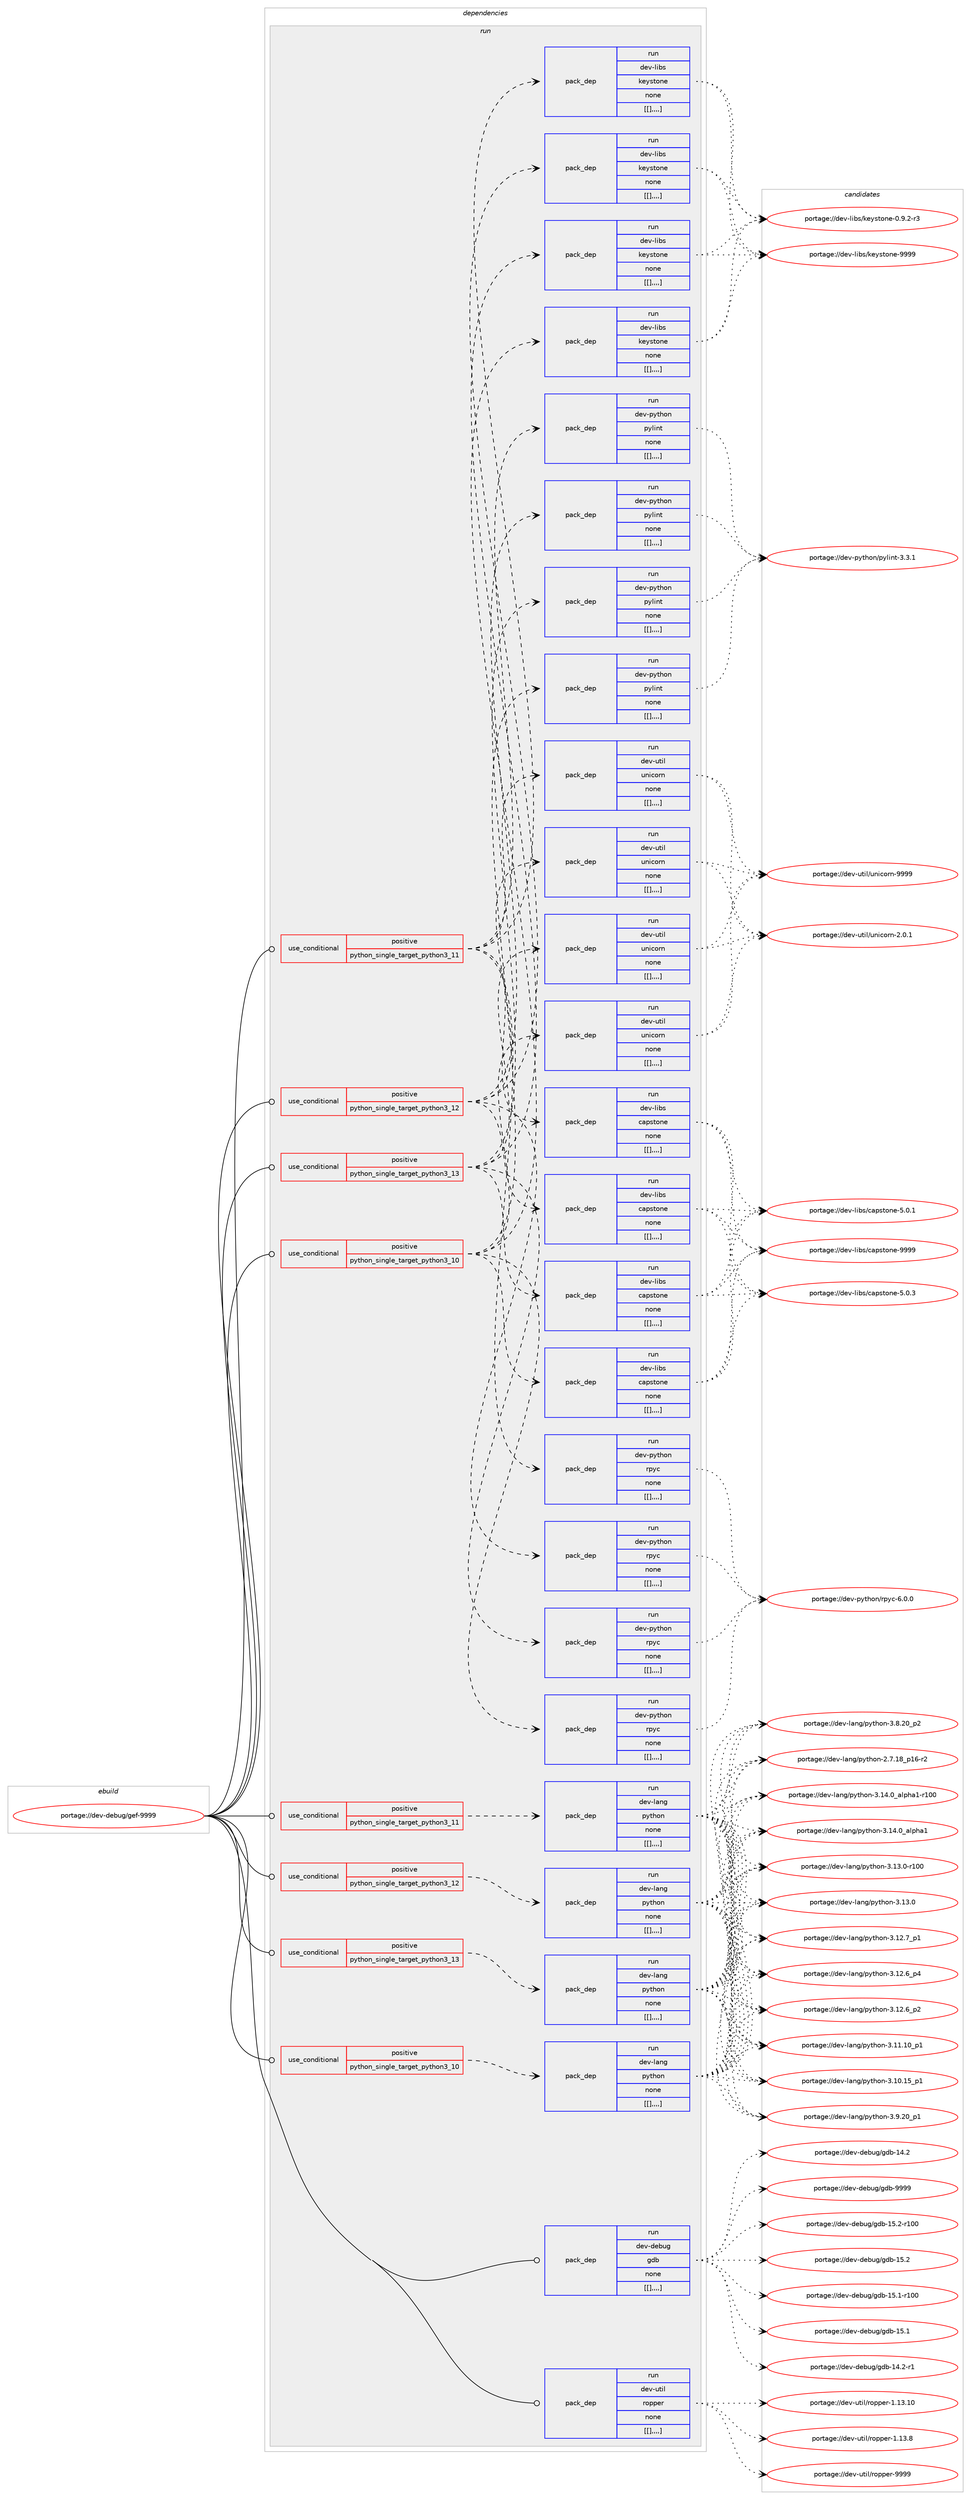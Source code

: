 digraph prolog {

# *************
# Graph options
# *************

newrank=true;
concentrate=true;
compound=true;
graph [rankdir=LR,fontname=Helvetica,fontsize=10,ranksep=1.5];#, ranksep=2.5, nodesep=0.2];
edge  [arrowhead=vee];
node  [fontname=Helvetica,fontsize=10];

# **********
# The ebuild
# **********

subgraph cluster_leftcol {
color=gray;
label=<<i>ebuild</i>>;
id [label="portage://dev-debug/gef-9999", color=red, width=4, href="../dev-debug/gef-9999.svg"];
}

# ****************
# The dependencies
# ****************

subgraph cluster_midcol {
color=gray;
label=<<i>dependencies</i>>;
subgraph cluster_compile {
fillcolor="#eeeeee";
style=filled;
label=<<i>compile</i>>;
}
subgraph cluster_compileandrun {
fillcolor="#eeeeee";
style=filled;
label=<<i>compile and run</i>>;
}
subgraph cluster_run {
fillcolor="#eeeeee";
style=filled;
label=<<i>run</i>>;
subgraph cond20256 {
dependency74381 [label=<<TABLE BORDER="0" CELLBORDER="1" CELLSPACING="0" CELLPADDING="4"><TR><TD ROWSPAN="3" CELLPADDING="10">use_conditional</TD></TR><TR><TD>positive</TD></TR><TR><TD>python_single_target_python3_10</TD></TR></TABLE>>, shape=none, color=red];
subgraph pack53131 {
dependency74422 [label=<<TABLE BORDER="0" CELLBORDER="1" CELLSPACING="0" CELLPADDING="4" WIDTH="220"><TR><TD ROWSPAN="6" CELLPADDING="30">pack_dep</TD></TR><TR><TD WIDTH="110">run</TD></TR><TR><TD>dev-lang</TD></TR><TR><TD>python</TD></TR><TR><TD>none</TD></TR><TR><TD>[[],,,,]</TD></TR></TABLE>>, shape=none, color=blue];
}
dependency74381:e -> dependency74422:w [weight=20,style="dashed",arrowhead="vee"];
}
id:e -> dependency74381:w [weight=20,style="solid",arrowhead="odot"];
subgraph cond20269 {
dependency74470 [label=<<TABLE BORDER="0" CELLBORDER="1" CELLSPACING="0" CELLPADDING="4"><TR><TD ROWSPAN="3" CELLPADDING="10">use_conditional</TD></TR><TR><TD>positive</TD></TR><TR><TD>python_single_target_python3_10</TD></TR></TABLE>>, shape=none, color=red];
subgraph pack53175 {
dependency74488 [label=<<TABLE BORDER="0" CELLBORDER="1" CELLSPACING="0" CELLPADDING="4" WIDTH="220"><TR><TD ROWSPAN="6" CELLPADDING="30">pack_dep</TD></TR><TR><TD WIDTH="110">run</TD></TR><TR><TD>dev-libs</TD></TR><TR><TD>capstone</TD></TR><TR><TD>none</TD></TR><TR><TD>[[],,,,]</TD></TR></TABLE>>, shape=none, color=blue];
}
dependency74470:e -> dependency74488:w [weight=20,style="dashed",arrowhead="vee"];
subgraph pack53201 {
dependency74513 [label=<<TABLE BORDER="0" CELLBORDER="1" CELLSPACING="0" CELLPADDING="4" WIDTH="220"><TR><TD ROWSPAN="6" CELLPADDING="30">pack_dep</TD></TR><TR><TD WIDTH="110">run</TD></TR><TR><TD>dev-libs</TD></TR><TR><TD>keystone</TD></TR><TR><TD>none</TD></TR><TR><TD>[[],,,,]</TD></TR></TABLE>>, shape=none, color=blue];
}
dependency74470:e -> dependency74513:w [weight=20,style="dashed",arrowhead="vee"];
subgraph pack53220 {
dependency74622 [label=<<TABLE BORDER="0" CELLBORDER="1" CELLSPACING="0" CELLPADDING="4" WIDTH="220"><TR><TD ROWSPAN="6" CELLPADDING="30">pack_dep</TD></TR><TR><TD WIDTH="110">run</TD></TR><TR><TD>dev-python</TD></TR><TR><TD>pylint</TD></TR><TR><TD>none</TD></TR><TR><TD>[[],,,,]</TD></TR></TABLE>>, shape=none, color=blue];
}
dependency74470:e -> dependency74622:w [weight=20,style="dashed",arrowhead="vee"];
subgraph pack53280 {
dependency74627 [label=<<TABLE BORDER="0" CELLBORDER="1" CELLSPACING="0" CELLPADDING="4" WIDTH="220"><TR><TD ROWSPAN="6" CELLPADDING="30">pack_dep</TD></TR><TR><TD WIDTH="110">run</TD></TR><TR><TD>dev-python</TD></TR><TR><TD>rpyc</TD></TR><TR><TD>none</TD></TR><TR><TD>[[],,,,]</TD></TR></TABLE>>, shape=none, color=blue];
}
dependency74470:e -> dependency74627:w [weight=20,style="dashed",arrowhead="vee"];
subgraph pack53283 {
dependency74635 [label=<<TABLE BORDER="0" CELLBORDER="1" CELLSPACING="0" CELLPADDING="4" WIDTH="220"><TR><TD ROWSPAN="6" CELLPADDING="30">pack_dep</TD></TR><TR><TD WIDTH="110">run</TD></TR><TR><TD>dev-util</TD></TR><TR><TD>unicorn</TD></TR><TR><TD>none</TD></TR><TR><TD>[[],,,,]</TD></TR></TABLE>>, shape=none, color=blue];
}
dependency74470:e -> dependency74635:w [weight=20,style="dashed",arrowhead="vee"];
}
id:e -> dependency74470:w [weight=20,style="solid",arrowhead="odot"];
subgraph cond20336 {
dependency74645 [label=<<TABLE BORDER="0" CELLBORDER="1" CELLSPACING="0" CELLPADDING="4"><TR><TD ROWSPAN="3" CELLPADDING="10">use_conditional</TD></TR><TR><TD>positive</TD></TR><TR><TD>python_single_target_python3_11</TD></TR></TABLE>>, shape=none, color=red];
subgraph pack53294 {
dependency74682 [label=<<TABLE BORDER="0" CELLBORDER="1" CELLSPACING="0" CELLPADDING="4" WIDTH="220"><TR><TD ROWSPAN="6" CELLPADDING="30">pack_dep</TD></TR><TR><TD WIDTH="110">run</TD></TR><TR><TD>dev-lang</TD></TR><TR><TD>python</TD></TR><TR><TD>none</TD></TR><TR><TD>[[],,,,]</TD></TR></TABLE>>, shape=none, color=blue];
}
dependency74645:e -> dependency74682:w [weight=20,style="dashed",arrowhead="vee"];
}
id:e -> dependency74645:w [weight=20,style="solid",arrowhead="odot"];
subgraph cond20355 {
dependency74687 [label=<<TABLE BORDER="0" CELLBORDER="1" CELLSPACING="0" CELLPADDING="4"><TR><TD ROWSPAN="3" CELLPADDING="10">use_conditional</TD></TR><TR><TD>positive</TD></TR><TR><TD>python_single_target_python3_11</TD></TR></TABLE>>, shape=none, color=red];
subgraph pack53333 {
dependency74708 [label=<<TABLE BORDER="0" CELLBORDER="1" CELLSPACING="0" CELLPADDING="4" WIDTH="220"><TR><TD ROWSPAN="6" CELLPADDING="30">pack_dep</TD></TR><TR><TD WIDTH="110">run</TD></TR><TR><TD>dev-libs</TD></TR><TR><TD>capstone</TD></TR><TR><TD>none</TD></TR><TR><TD>[[],,,,]</TD></TR></TABLE>>, shape=none, color=blue];
}
dependency74687:e -> dependency74708:w [weight=20,style="dashed",arrowhead="vee"];
subgraph pack53337 {
dependency74747 [label=<<TABLE BORDER="0" CELLBORDER="1" CELLSPACING="0" CELLPADDING="4" WIDTH="220"><TR><TD ROWSPAN="6" CELLPADDING="30">pack_dep</TD></TR><TR><TD WIDTH="110">run</TD></TR><TR><TD>dev-libs</TD></TR><TR><TD>keystone</TD></TR><TR><TD>none</TD></TR><TR><TD>[[],,,,]</TD></TR></TABLE>>, shape=none, color=blue];
}
dependency74687:e -> dependency74747:w [weight=20,style="dashed",arrowhead="vee"];
subgraph pack53365 {
dependency74799 [label=<<TABLE BORDER="0" CELLBORDER="1" CELLSPACING="0" CELLPADDING="4" WIDTH="220"><TR><TD ROWSPAN="6" CELLPADDING="30">pack_dep</TD></TR><TR><TD WIDTH="110">run</TD></TR><TR><TD>dev-python</TD></TR><TR><TD>pylint</TD></TR><TR><TD>none</TD></TR><TR><TD>[[],,,,]</TD></TR></TABLE>>, shape=none, color=blue];
}
dependency74687:e -> dependency74799:w [weight=20,style="dashed",arrowhead="vee"];
subgraph pack53437 {
dependency74877 [label=<<TABLE BORDER="0" CELLBORDER="1" CELLSPACING="0" CELLPADDING="4" WIDTH="220"><TR><TD ROWSPAN="6" CELLPADDING="30">pack_dep</TD></TR><TR><TD WIDTH="110">run</TD></TR><TR><TD>dev-python</TD></TR><TR><TD>rpyc</TD></TR><TR><TD>none</TD></TR><TR><TD>[[],,,,]</TD></TR></TABLE>>, shape=none, color=blue];
}
dependency74687:e -> dependency74877:w [weight=20,style="dashed",arrowhead="vee"];
subgraph pack53496 {
dependency74999 [label=<<TABLE BORDER="0" CELLBORDER="1" CELLSPACING="0" CELLPADDING="4" WIDTH="220"><TR><TD ROWSPAN="6" CELLPADDING="30">pack_dep</TD></TR><TR><TD WIDTH="110">run</TD></TR><TR><TD>dev-util</TD></TR><TR><TD>unicorn</TD></TR><TR><TD>none</TD></TR><TR><TD>[[],,,,]</TD></TR></TABLE>>, shape=none, color=blue];
}
dependency74687:e -> dependency74999:w [weight=20,style="dashed",arrowhead="vee"];
}
id:e -> dependency74687:w [weight=20,style="solid",arrowhead="odot"];
subgraph cond20467 {
dependency75027 [label=<<TABLE BORDER="0" CELLBORDER="1" CELLSPACING="0" CELLPADDING="4"><TR><TD ROWSPAN="3" CELLPADDING="10">use_conditional</TD></TR><TR><TD>positive</TD></TR><TR><TD>python_single_target_python3_12</TD></TR></TABLE>>, shape=none, color=red];
subgraph pack53653 {
dependency75222 [label=<<TABLE BORDER="0" CELLBORDER="1" CELLSPACING="0" CELLPADDING="4" WIDTH="220"><TR><TD ROWSPAN="6" CELLPADDING="30">pack_dep</TD></TR><TR><TD WIDTH="110">run</TD></TR><TR><TD>dev-lang</TD></TR><TR><TD>python</TD></TR><TR><TD>none</TD></TR><TR><TD>[[],,,,]</TD></TR></TABLE>>, shape=none, color=blue];
}
dependency75027:e -> dependency75222:w [weight=20,style="dashed",arrowhead="vee"];
}
id:e -> dependency75027:w [weight=20,style="solid",arrowhead="odot"];
subgraph cond20552 {
dependency75285 [label=<<TABLE BORDER="0" CELLBORDER="1" CELLSPACING="0" CELLPADDING="4"><TR><TD ROWSPAN="3" CELLPADDING="10">use_conditional</TD></TR><TR><TD>positive</TD></TR><TR><TD>python_single_target_python3_12</TD></TR></TABLE>>, shape=none, color=red];
subgraph pack53765 {
dependency75354 [label=<<TABLE BORDER="0" CELLBORDER="1" CELLSPACING="0" CELLPADDING="4" WIDTH="220"><TR><TD ROWSPAN="6" CELLPADDING="30">pack_dep</TD></TR><TR><TD WIDTH="110">run</TD></TR><TR><TD>dev-libs</TD></TR><TR><TD>capstone</TD></TR><TR><TD>none</TD></TR><TR><TD>[[],,,,]</TD></TR></TABLE>>, shape=none, color=blue];
}
dependency75285:e -> dependency75354:w [weight=20,style="dashed",arrowhead="vee"];
subgraph pack53771 {
dependency75381 [label=<<TABLE BORDER="0" CELLBORDER="1" CELLSPACING="0" CELLPADDING="4" WIDTH="220"><TR><TD ROWSPAN="6" CELLPADDING="30">pack_dep</TD></TR><TR><TD WIDTH="110">run</TD></TR><TR><TD>dev-libs</TD></TR><TR><TD>keystone</TD></TR><TR><TD>none</TD></TR><TR><TD>[[],,,,]</TD></TR></TABLE>>, shape=none, color=blue];
}
dependency75285:e -> dependency75381:w [weight=20,style="dashed",arrowhead="vee"];
subgraph pack53791 {
dependency75433 [label=<<TABLE BORDER="0" CELLBORDER="1" CELLSPACING="0" CELLPADDING="4" WIDTH="220"><TR><TD ROWSPAN="6" CELLPADDING="30">pack_dep</TD></TR><TR><TD WIDTH="110">run</TD></TR><TR><TD>dev-python</TD></TR><TR><TD>pylint</TD></TR><TR><TD>none</TD></TR><TR><TD>[[],,,,]</TD></TR></TABLE>>, shape=none, color=blue];
}
dependency75285:e -> dependency75433:w [weight=20,style="dashed",arrowhead="vee"];
subgraph pack53855 {
dependency75522 [label=<<TABLE BORDER="0" CELLBORDER="1" CELLSPACING="0" CELLPADDING="4" WIDTH="220"><TR><TD ROWSPAN="6" CELLPADDING="30">pack_dep</TD></TR><TR><TD WIDTH="110">run</TD></TR><TR><TD>dev-python</TD></TR><TR><TD>rpyc</TD></TR><TR><TD>none</TD></TR><TR><TD>[[],,,,]</TD></TR></TABLE>>, shape=none, color=blue];
}
dependency75285:e -> dependency75522:w [weight=20,style="dashed",arrowhead="vee"];
subgraph pack53945 {
dependency75597 [label=<<TABLE BORDER="0" CELLBORDER="1" CELLSPACING="0" CELLPADDING="4" WIDTH="220"><TR><TD ROWSPAN="6" CELLPADDING="30">pack_dep</TD></TR><TR><TD WIDTH="110">run</TD></TR><TR><TD>dev-util</TD></TR><TR><TD>unicorn</TD></TR><TR><TD>none</TD></TR><TR><TD>[[],,,,]</TD></TR></TABLE>>, shape=none, color=blue];
}
dependency75285:e -> dependency75597:w [weight=20,style="dashed",arrowhead="vee"];
}
id:e -> dependency75285:w [weight=20,style="solid",arrowhead="odot"];
subgraph cond20652 {
dependency75628 [label=<<TABLE BORDER="0" CELLBORDER="1" CELLSPACING="0" CELLPADDING="4"><TR><TD ROWSPAN="3" CELLPADDING="10">use_conditional</TD></TR><TR><TD>positive</TD></TR><TR><TD>python_single_target_python3_13</TD></TR></TABLE>>, shape=none, color=red];
subgraph pack53963 {
dependency75631 [label=<<TABLE BORDER="0" CELLBORDER="1" CELLSPACING="0" CELLPADDING="4" WIDTH="220"><TR><TD ROWSPAN="6" CELLPADDING="30">pack_dep</TD></TR><TR><TD WIDTH="110">run</TD></TR><TR><TD>dev-lang</TD></TR><TR><TD>python</TD></TR><TR><TD>none</TD></TR><TR><TD>[[],,,,]</TD></TR></TABLE>>, shape=none, color=blue];
}
dependency75628:e -> dependency75631:w [weight=20,style="dashed",arrowhead="vee"];
}
id:e -> dependency75628:w [weight=20,style="solid",arrowhead="odot"];
subgraph cond20657 {
dependency75636 [label=<<TABLE BORDER="0" CELLBORDER="1" CELLSPACING="0" CELLPADDING="4"><TR><TD ROWSPAN="3" CELLPADDING="10">use_conditional</TD></TR><TR><TD>positive</TD></TR><TR><TD>python_single_target_python3_13</TD></TR></TABLE>>, shape=none, color=red];
subgraph pack53967 {
dependency75638 [label=<<TABLE BORDER="0" CELLBORDER="1" CELLSPACING="0" CELLPADDING="4" WIDTH="220"><TR><TD ROWSPAN="6" CELLPADDING="30">pack_dep</TD></TR><TR><TD WIDTH="110">run</TD></TR><TR><TD>dev-libs</TD></TR><TR><TD>capstone</TD></TR><TR><TD>none</TD></TR><TR><TD>[[],,,,]</TD></TR></TABLE>>, shape=none, color=blue];
}
dependency75636:e -> dependency75638:w [weight=20,style="dashed",arrowhead="vee"];
subgraph pack54009 {
dependency75691 [label=<<TABLE BORDER="0" CELLBORDER="1" CELLSPACING="0" CELLPADDING="4" WIDTH="220"><TR><TD ROWSPAN="6" CELLPADDING="30">pack_dep</TD></TR><TR><TD WIDTH="110">run</TD></TR><TR><TD>dev-libs</TD></TR><TR><TD>keystone</TD></TR><TR><TD>none</TD></TR><TR><TD>[[],,,,]</TD></TR></TABLE>>, shape=none, color=blue];
}
dependency75636:e -> dependency75691:w [weight=20,style="dashed",arrowhead="vee"];
subgraph pack54027 {
dependency75799 [label=<<TABLE BORDER="0" CELLBORDER="1" CELLSPACING="0" CELLPADDING="4" WIDTH="220"><TR><TD ROWSPAN="6" CELLPADDING="30">pack_dep</TD></TR><TR><TD WIDTH="110">run</TD></TR><TR><TD>dev-python</TD></TR><TR><TD>pylint</TD></TR><TR><TD>none</TD></TR><TR><TD>[[],,,,]</TD></TR></TABLE>>, shape=none, color=blue];
}
dependency75636:e -> dependency75799:w [weight=20,style="dashed",arrowhead="vee"];
subgraph pack54118 {
dependency75873 [label=<<TABLE BORDER="0" CELLBORDER="1" CELLSPACING="0" CELLPADDING="4" WIDTH="220"><TR><TD ROWSPAN="6" CELLPADDING="30">pack_dep</TD></TR><TR><TD WIDTH="110">run</TD></TR><TR><TD>dev-python</TD></TR><TR><TD>rpyc</TD></TR><TR><TD>none</TD></TR><TR><TD>[[],,,,]</TD></TR></TABLE>>, shape=none, color=blue];
}
dependency75636:e -> dependency75873:w [weight=20,style="dashed",arrowhead="vee"];
subgraph pack54133 {
dependency75889 [label=<<TABLE BORDER="0" CELLBORDER="1" CELLSPACING="0" CELLPADDING="4" WIDTH="220"><TR><TD ROWSPAN="6" CELLPADDING="30">pack_dep</TD></TR><TR><TD WIDTH="110">run</TD></TR><TR><TD>dev-util</TD></TR><TR><TD>unicorn</TD></TR><TR><TD>none</TD></TR><TR><TD>[[],,,,]</TD></TR></TABLE>>, shape=none, color=blue];
}
dependency75636:e -> dependency75889:w [weight=20,style="dashed",arrowhead="vee"];
}
id:e -> dependency75636:w [weight=20,style="solid",arrowhead="odot"];
subgraph pack54147 {
dependency75914 [label=<<TABLE BORDER="0" CELLBORDER="1" CELLSPACING="0" CELLPADDING="4" WIDTH="220"><TR><TD ROWSPAN="6" CELLPADDING="30">pack_dep</TD></TR><TR><TD WIDTH="110">run</TD></TR><TR><TD>dev-debug</TD></TR><TR><TD>gdb</TD></TR><TR><TD>none</TD></TR><TR><TD>[[],,,,]</TD></TR></TABLE>>, shape=none, color=blue];
}
id:e -> dependency75914:w [weight=20,style="solid",arrowhead="odot"];
subgraph pack54213 {
dependency76023 [label=<<TABLE BORDER="0" CELLBORDER="1" CELLSPACING="0" CELLPADDING="4" WIDTH="220"><TR><TD ROWSPAN="6" CELLPADDING="30">pack_dep</TD></TR><TR><TD WIDTH="110">run</TD></TR><TR><TD>dev-util</TD></TR><TR><TD>ropper</TD></TR><TR><TD>none</TD></TR><TR><TD>[[],,,,]</TD></TR></TABLE>>, shape=none, color=blue];
}
id:e -> dependency76023:w [weight=20,style="solid",arrowhead="odot"];
}
}

# **************
# The candidates
# **************

subgraph cluster_choices {
rank=same;
color=gray;
label=<<i>candidates</i>>;

subgraph choice52607 {
color=black;
nodesep=1;
choice100101118451089711010347112121116104111110455146495246489597108112104974945114494848 [label="portage://dev-lang/python-3.14.0_alpha1-r100", color=red, width=4,href="../dev-lang/python-3.14.0_alpha1-r100.svg"];
choice1001011184510897110103471121211161041111104551464952464895971081121049749 [label="portage://dev-lang/python-3.14.0_alpha1", color=red, width=4,href="../dev-lang/python-3.14.0_alpha1.svg"];
choice1001011184510897110103471121211161041111104551464951464845114494848 [label="portage://dev-lang/python-3.13.0-r100", color=red, width=4,href="../dev-lang/python-3.13.0-r100.svg"];
choice10010111845108971101034711212111610411111045514649514648 [label="portage://dev-lang/python-3.13.0", color=red, width=4,href="../dev-lang/python-3.13.0.svg"];
choice100101118451089711010347112121116104111110455146495046559511249 [label="portage://dev-lang/python-3.12.7_p1", color=red, width=4,href="../dev-lang/python-3.12.7_p1.svg"];
choice100101118451089711010347112121116104111110455146495046549511252 [label="portage://dev-lang/python-3.12.6_p4", color=red, width=4,href="../dev-lang/python-3.12.6_p4.svg"];
choice100101118451089711010347112121116104111110455146495046549511250 [label="portage://dev-lang/python-3.12.6_p2", color=red, width=4,href="../dev-lang/python-3.12.6_p2.svg"];
choice10010111845108971101034711212111610411111045514649494649489511249 [label="portage://dev-lang/python-3.11.10_p1", color=red, width=4,href="../dev-lang/python-3.11.10_p1.svg"];
choice10010111845108971101034711212111610411111045514649484649539511249 [label="portage://dev-lang/python-3.10.15_p1", color=red, width=4,href="../dev-lang/python-3.10.15_p1.svg"];
choice100101118451089711010347112121116104111110455146574650489511249 [label="portage://dev-lang/python-3.9.20_p1", color=red, width=4,href="../dev-lang/python-3.9.20_p1.svg"];
choice100101118451089711010347112121116104111110455146564650489511250 [label="portage://dev-lang/python-3.8.20_p2", color=red, width=4,href="../dev-lang/python-3.8.20_p2.svg"];
choice100101118451089711010347112121116104111110455046554649569511249544511450 [label="portage://dev-lang/python-2.7.18_p16-r2", color=red, width=4,href="../dev-lang/python-2.7.18_p16-r2.svg"];
dependency74422:e -> choice100101118451089711010347112121116104111110455146495246489597108112104974945114494848:w [style=dotted,weight="100"];
dependency74422:e -> choice1001011184510897110103471121211161041111104551464952464895971081121049749:w [style=dotted,weight="100"];
dependency74422:e -> choice1001011184510897110103471121211161041111104551464951464845114494848:w [style=dotted,weight="100"];
dependency74422:e -> choice10010111845108971101034711212111610411111045514649514648:w [style=dotted,weight="100"];
dependency74422:e -> choice100101118451089711010347112121116104111110455146495046559511249:w [style=dotted,weight="100"];
dependency74422:e -> choice100101118451089711010347112121116104111110455146495046549511252:w [style=dotted,weight="100"];
dependency74422:e -> choice100101118451089711010347112121116104111110455146495046549511250:w [style=dotted,weight="100"];
dependency74422:e -> choice10010111845108971101034711212111610411111045514649494649489511249:w [style=dotted,weight="100"];
dependency74422:e -> choice10010111845108971101034711212111610411111045514649484649539511249:w [style=dotted,weight="100"];
dependency74422:e -> choice100101118451089711010347112121116104111110455146574650489511249:w [style=dotted,weight="100"];
dependency74422:e -> choice100101118451089711010347112121116104111110455146564650489511250:w [style=dotted,weight="100"];
dependency74422:e -> choice100101118451089711010347112121116104111110455046554649569511249544511450:w [style=dotted,weight="100"];
}
subgraph choice52619 {
color=black;
nodesep=1;
choice10010111845108105981154799971121151161111101014557575757 [label="portage://dev-libs/capstone-9999", color=red, width=4,href="../dev-libs/capstone-9999.svg"];
choice1001011184510810598115479997112115116111110101455346484651 [label="portage://dev-libs/capstone-5.0.3", color=red, width=4,href="../dev-libs/capstone-5.0.3.svg"];
choice1001011184510810598115479997112115116111110101455346484649 [label="portage://dev-libs/capstone-5.0.1", color=red, width=4,href="../dev-libs/capstone-5.0.1.svg"];
dependency74488:e -> choice10010111845108105981154799971121151161111101014557575757:w [style=dotted,weight="100"];
dependency74488:e -> choice1001011184510810598115479997112115116111110101455346484651:w [style=dotted,weight="100"];
dependency74488:e -> choice1001011184510810598115479997112115116111110101455346484649:w [style=dotted,weight="100"];
}
subgraph choice52623 {
color=black;
nodesep=1;
choice1001011184510810598115471071011211151161111101014557575757 [label="portage://dev-libs/keystone-9999", color=red, width=4,href="../dev-libs/keystone-9999.svg"];
choice1001011184510810598115471071011211151161111101014548465746504511451 [label="portage://dev-libs/keystone-0.9.2-r3", color=red, width=4,href="../dev-libs/keystone-0.9.2-r3.svg"];
dependency74513:e -> choice1001011184510810598115471071011211151161111101014557575757:w [style=dotted,weight="100"];
dependency74513:e -> choice1001011184510810598115471071011211151161111101014548465746504511451:w [style=dotted,weight="100"];
}
subgraph choice52635 {
color=black;
nodesep=1;
choice1001011184511212111610411111047112121108105110116455146514649 [label="portage://dev-python/pylint-3.3.1", color=red, width=4,href="../dev-python/pylint-3.3.1.svg"];
dependency74622:e -> choice1001011184511212111610411111047112121108105110116455146514649:w [style=dotted,weight="100"];
}
subgraph choice52668 {
color=black;
nodesep=1;
choice100101118451121211161041111104711411212199455446484648 [label="portage://dev-python/rpyc-6.0.0", color=red, width=4,href="../dev-python/rpyc-6.0.0.svg"];
dependency74627:e -> choice100101118451121211161041111104711411212199455446484648:w [style=dotted,weight="100"];
}
subgraph choice52681 {
color=black;
nodesep=1;
choice1001011184511711610510847117110105991111141104557575757 [label="portage://dev-util/unicorn-9999", color=red, width=4,href="../dev-util/unicorn-9999.svg"];
choice100101118451171161051084711711010599111114110455046484649 [label="portage://dev-util/unicorn-2.0.1", color=red, width=4,href="../dev-util/unicorn-2.0.1.svg"];
dependency74635:e -> choice1001011184511711610510847117110105991111141104557575757:w [style=dotted,weight="100"];
dependency74635:e -> choice100101118451171161051084711711010599111114110455046484649:w [style=dotted,weight="100"];
}
subgraph choice52682 {
color=black;
nodesep=1;
choice100101118451089711010347112121116104111110455146495246489597108112104974945114494848 [label="portage://dev-lang/python-3.14.0_alpha1-r100", color=red, width=4,href="../dev-lang/python-3.14.0_alpha1-r100.svg"];
choice1001011184510897110103471121211161041111104551464952464895971081121049749 [label="portage://dev-lang/python-3.14.0_alpha1", color=red, width=4,href="../dev-lang/python-3.14.0_alpha1.svg"];
choice1001011184510897110103471121211161041111104551464951464845114494848 [label="portage://dev-lang/python-3.13.0-r100", color=red, width=4,href="../dev-lang/python-3.13.0-r100.svg"];
choice10010111845108971101034711212111610411111045514649514648 [label="portage://dev-lang/python-3.13.0", color=red, width=4,href="../dev-lang/python-3.13.0.svg"];
choice100101118451089711010347112121116104111110455146495046559511249 [label="portage://dev-lang/python-3.12.7_p1", color=red, width=4,href="../dev-lang/python-3.12.7_p1.svg"];
choice100101118451089711010347112121116104111110455146495046549511252 [label="portage://dev-lang/python-3.12.6_p4", color=red, width=4,href="../dev-lang/python-3.12.6_p4.svg"];
choice100101118451089711010347112121116104111110455146495046549511250 [label="portage://dev-lang/python-3.12.6_p2", color=red, width=4,href="../dev-lang/python-3.12.6_p2.svg"];
choice10010111845108971101034711212111610411111045514649494649489511249 [label="portage://dev-lang/python-3.11.10_p1", color=red, width=4,href="../dev-lang/python-3.11.10_p1.svg"];
choice10010111845108971101034711212111610411111045514649484649539511249 [label="portage://dev-lang/python-3.10.15_p1", color=red, width=4,href="../dev-lang/python-3.10.15_p1.svg"];
choice100101118451089711010347112121116104111110455146574650489511249 [label="portage://dev-lang/python-3.9.20_p1", color=red, width=4,href="../dev-lang/python-3.9.20_p1.svg"];
choice100101118451089711010347112121116104111110455146564650489511250 [label="portage://dev-lang/python-3.8.20_p2", color=red, width=4,href="../dev-lang/python-3.8.20_p2.svg"];
choice100101118451089711010347112121116104111110455046554649569511249544511450 [label="portage://dev-lang/python-2.7.18_p16-r2", color=red, width=4,href="../dev-lang/python-2.7.18_p16-r2.svg"];
dependency74682:e -> choice100101118451089711010347112121116104111110455146495246489597108112104974945114494848:w [style=dotted,weight="100"];
dependency74682:e -> choice1001011184510897110103471121211161041111104551464952464895971081121049749:w [style=dotted,weight="100"];
dependency74682:e -> choice1001011184510897110103471121211161041111104551464951464845114494848:w [style=dotted,weight="100"];
dependency74682:e -> choice10010111845108971101034711212111610411111045514649514648:w [style=dotted,weight="100"];
dependency74682:e -> choice100101118451089711010347112121116104111110455146495046559511249:w [style=dotted,weight="100"];
dependency74682:e -> choice100101118451089711010347112121116104111110455146495046549511252:w [style=dotted,weight="100"];
dependency74682:e -> choice100101118451089711010347112121116104111110455146495046549511250:w [style=dotted,weight="100"];
dependency74682:e -> choice10010111845108971101034711212111610411111045514649494649489511249:w [style=dotted,weight="100"];
dependency74682:e -> choice10010111845108971101034711212111610411111045514649484649539511249:w [style=dotted,weight="100"];
dependency74682:e -> choice100101118451089711010347112121116104111110455146574650489511249:w [style=dotted,weight="100"];
dependency74682:e -> choice100101118451089711010347112121116104111110455146564650489511250:w [style=dotted,weight="100"];
dependency74682:e -> choice100101118451089711010347112121116104111110455046554649569511249544511450:w [style=dotted,weight="100"];
}
subgraph choice52703 {
color=black;
nodesep=1;
choice10010111845108105981154799971121151161111101014557575757 [label="portage://dev-libs/capstone-9999", color=red, width=4,href="../dev-libs/capstone-9999.svg"];
choice1001011184510810598115479997112115116111110101455346484651 [label="portage://dev-libs/capstone-5.0.3", color=red, width=4,href="../dev-libs/capstone-5.0.3.svg"];
choice1001011184510810598115479997112115116111110101455346484649 [label="portage://dev-libs/capstone-5.0.1", color=red, width=4,href="../dev-libs/capstone-5.0.1.svg"];
dependency74708:e -> choice10010111845108105981154799971121151161111101014557575757:w [style=dotted,weight="100"];
dependency74708:e -> choice1001011184510810598115479997112115116111110101455346484651:w [style=dotted,weight="100"];
dependency74708:e -> choice1001011184510810598115479997112115116111110101455346484649:w [style=dotted,weight="100"];
}
subgraph choice52715 {
color=black;
nodesep=1;
choice1001011184510810598115471071011211151161111101014557575757 [label="portage://dev-libs/keystone-9999", color=red, width=4,href="../dev-libs/keystone-9999.svg"];
choice1001011184510810598115471071011211151161111101014548465746504511451 [label="portage://dev-libs/keystone-0.9.2-r3", color=red, width=4,href="../dev-libs/keystone-0.9.2-r3.svg"];
dependency74747:e -> choice1001011184510810598115471071011211151161111101014557575757:w [style=dotted,weight="100"];
dependency74747:e -> choice1001011184510810598115471071011211151161111101014548465746504511451:w [style=dotted,weight="100"];
}
subgraph choice52727 {
color=black;
nodesep=1;
choice1001011184511212111610411111047112121108105110116455146514649 [label="portage://dev-python/pylint-3.3.1", color=red, width=4,href="../dev-python/pylint-3.3.1.svg"];
dependency74799:e -> choice1001011184511212111610411111047112121108105110116455146514649:w [style=dotted,weight="100"];
}
subgraph choice52729 {
color=black;
nodesep=1;
choice100101118451121211161041111104711411212199455446484648 [label="portage://dev-python/rpyc-6.0.0", color=red, width=4,href="../dev-python/rpyc-6.0.0.svg"];
dependency74877:e -> choice100101118451121211161041111104711411212199455446484648:w [style=dotted,weight="100"];
}
subgraph choice52799 {
color=black;
nodesep=1;
choice1001011184511711610510847117110105991111141104557575757 [label="portage://dev-util/unicorn-9999", color=red, width=4,href="../dev-util/unicorn-9999.svg"];
choice100101118451171161051084711711010599111114110455046484649 [label="portage://dev-util/unicorn-2.0.1", color=red, width=4,href="../dev-util/unicorn-2.0.1.svg"];
dependency74999:e -> choice1001011184511711610510847117110105991111141104557575757:w [style=dotted,weight="100"];
dependency74999:e -> choice100101118451171161051084711711010599111114110455046484649:w [style=dotted,weight="100"];
}
subgraph choice52804 {
color=black;
nodesep=1;
choice100101118451089711010347112121116104111110455146495246489597108112104974945114494848 [label="portage://dev-lang/python-3.14.0_alpha1-r100", color=red, width=4,href="../dev-lang/python-3.14.0_alpha1-r100.svg"];
choice1001011184510897110103471121211161041111104551464952464895971081121049749 [label="portage://dev-lang/python-3.14.0_alpha1", color=red, width=4,href="../dev-lang/python-3.14.0_alpha1.svg"];
choice1001011184510897110103471121211161041111104551464951464845114494848 [label="portage://dev-lang/python-3.13.0-r100", color=red, width=4,href="../dev-lang/python-3.13.0-r100.svg"];
choice10010111845108971101034711212111610411111045514649514648 [label="portage://dev-lang/python-3.13.0", color=red, width=4,href="../dev-lang/python-3.13.0.svg"];
choice100101118451089711010347112121116104111110455146495046559511249 [label="portage://dev-lang/python-3.12.7_p1", color=red, width=4,href="../dev-lang/python-3.12.7_p1.svg"];
choice100101118451089711010347112121116104111110455146495046549511252 [label="portage://dev-lang/python-3.12.6_p4", color=red, width=4,href="../dev-lang/python-3.12.6_p4.svg"];
choice100101118451089711010347112121116104111110455146495046549511250 [label="portage://dev-lang/python-3.12.6_p2", color=red, width=4,href="../dev-lang/python-3.12.6_p2.svg"];
choice10010111845108971101034711212111610411111045514649494649489511249 [label="portage://dev-lang/python-3.11.10_p1", color=red, width=4,href="../dev-lang/python-3.11.10_p1.svg"];
choice10010111845108971101034711212111610411111045514649484649539511249 [label="portage://dev-lang/python-3.10.15_p1", color=red, width=4,href="../dev-lang/python-3.10.15_p1.svg"];
choice100101118451089711010347112121116104111110455146574650489511249 [label="portage://dev-lang/python-3.9.20_p1", color=red, width=4,href="../dev-lang/python-3.9.20_p1.svg"];
choice100101118451089711010347112121116104111110455146564650489511250 [label="portage://dev-lang/python-3.8.20_p2", color=red, width=4,href="../dev-lang/python-3.8.20_p2.svg"];
choice100101118451089711010347112121116104111110455046554649569511249544511450 [label="portage://dev-lang/python-2.7.18_p16-r2", color=red, width=4,href="../dev-lang/python-2.7.18_p16-r2.svg"];
dependency75222:e -> choice100101118451089711010347112121116104111110455146495246489597108112104974945114494848:w [style=dotted,weight="100"];
dependency75222:e -> choice1001011184510897110103471121211161041111104551464952464895971081121049749:w [style=dotted,weight="100"];
dependency75222:e -> choice1001011184510897110103471121211161041111104551464951464845114494848:w [style=dotted,weight="100"];
dependency75222:e -> choice10010111845108971101034711212111610411111045514649514648:w [style=dotted,weight="100"];
dependency75222:e -> choice100101118451089711010347112121116104111110455146495046559511249:w [style=dotted,weight="100"];
dependency75222:e -> choice100101118451089711010347112121116104111110455146495046549511252:w [style=dotted,weight="100"];
dependency75222:e -> choice100101118451089711010347112121116104111110455146495046549511250:w [style=dotted,weight="100"];
dependency75222:e -> choice10010111845108971101034711212111610411111045514649494649489511249:w [style=dotted,weight="100"];
dependency75222:e -> choice10010111845108971101034711212111610411111045514649484649539511249:w [style=dotted,weight="100"];
dependency75222:e -> choice100101118451089711010347112121116104111110455146574650489511249:w [style=dotted,weight="100"];
dependency75222:e -> choice100101118451089711010347112121116104111110455146564650489511250:w [style=dotted,weight="100"];
dependency75222:e -> choice100101118451089711010347112121116104111110455046554649569511249544511450:w [style=dotted,weight="100"];
}
subgraph choice52819 {
color=black;
nodesep=1;
choice10010111845108105981154799971121151161111101014557575757 [label="portage://dev-libs/capstone-9999", color=red, width=4,href="../dev-libs/capstone-9999.svg"];
choice1001011184510810598115479997112115116111110101455346484651 [label="portage://dev-libs/capstone-5.0.3", color=red, width=4,href="../dev-libs/capstone-5.0.3.svg"];
choice1001011184510810598115479997112115116111110101455346484649 [label="portage://dev-libs/capstone-5.0.1", color=red, width=4,href="../dev-libs/capstone-5.0.1.svg"];
dependency75354:e -> choice10010111845108105981154799971121151161111101014557575757:w [style=dotted,weight="100"];
dependency75354:e -> choice1001011184510810598115479997112115116111110101455346484651:w [style=dotted,weight="100"];
dependency75354:e -> choice1001011184510810598115479997112115116111110101455346484649:w [style=dotted,weight="100"];
}
subgraph choice52825 {
color=black;
nodesep=1;
choice1001011184510810598115471071011211151161111101014557575757 [label="portage://dev-libs/keystone-9999", color=red, width=4,href="../dev-libs/keystone-9999.svg"];
choice1001011184510810598115471071011211151161111101014548465746504511451 [label="portage://dev-libs/keystone-0.9.2-r3", color=red, width=4,href="../dev-libs/keystone-0.9.2-r3.svg"];
dependency75381:e -> choice1001011184510810598115471071011211151161111101014557575757:w [style=dotted,weight="100"];
dependency75381:e -> choice1001011184510810598115471071011211151161111101014548465746504511451:w [style=dotted,weight="100"];
}
subgraph choice52833 {
color=black;
nodesep=1;
choice1001011184511212111610411111047112121108105110116455146514649 [label="portage://dev-python/pylint-3.3.1", color=red, width=4,href="../dev-python/pylint-3.3.1.svg"];
dependency75433:e -> choice1001011184511212111610411111047112121108105110116455146514649:w [style=dotted,weight="100"];
}
subgraph choice52837 {
color=black;
nodesep=1;
choice100101118451121211161041111104711411212199455446484648 [label="portage://dev-python/rpyc-6.0.0", color=red, width=4,href="../dev-python/rpyc-6.0.0.svg"];
dependency75522:e -> choice100101118451121211161041111104711411212199455446484648:w [style=dotted,weight="100"];
}
subgraph choice52839 {
color=black;
nodesep=1;
choice1001011184511711610510847117110105991111141104557575757 [label="portage://dev-util/unicorn-9999", color=red, width=4,href="../dev-util/unicorn-9999.svg"];
choice100101118451171161051084711711010599111114110455046484649 [label="portage://dev-util/unicorn-2.0.1", color=red, width=4,href="../dev-util/unicorn-2.0.1.svg"];
dependency75597:e -> choice1001011184511711610510847117110105991111141104557575757:w [style=dotted,weight="100"];
dependency75597:e -> choice100101118451171161051084711711010599111114110455046484649:w [style=dotted,weight="100"];
}
subgraph choice52845 {
color=black;
nodesep=1;
choice100101118451089711010347112121116104111110455146495246489597108112104974945114494848 [label="portage://dev-lang/python-3.14.0_alpha1-r100", color=red, width=4,href="../dev-lang/python-3.14.0_alpha1-r100.svg"];
choice1001011184510897110103471121211161041111104551464952464895971081121049749 [label="portage://dev-lang/python-3.14.0_alpha1", color=red, width=4,href="../dev-lang/python-3.14.0_alpha1.svg"];
choice1001011184510897110103471121211161041111104551464951464845114494848 [label="portage://dev-lang/python-3.13.0-r100", color=red, width=4,href="../dev-lang/python-3.13.0-r100.svg"];
choice10010111845108971101034711212111610411111045514649514648 [label="portage://dev-lang/python-3.13.0", color=red, width=4,href="../dev-lang/python-3.13.0.svg"];
choice100101118451089711010347112121116104111110455146495046559511249 [label="portage://dev-lang/python-3.12.7_p1", color=red, width=4,href="../dev-lang/python-3.12.7_p1.svg"];
choice100101118451089711010347112121116104111110455146495046549511252 [label="portage://dev-lang/python-3.12.6_p4", color=red, width=4,href="../dev-lang/python-3.12.6_p4.svg"];
choice100101118451089711010347112121116104111110455146495046549511250 [label="portage://dev-lang/python-3.12.6_p2", color=red, width=4,href="../dev-lang/python-3.12.6_p2.svg"];
choice10010111845108971101034711212111610411111045514649494649489511249 [label="portage://dev-lang/python-3.11.10_p1", color=red, width=4,href="../dev-lang/python-3.11.10_p1.svg"];
choice10010111845108971101034711212111610411111045514649484649539511249 [label="portage://dev-lang/python-3.10.15_p1", color=red, width=4,href="../dev-lang/python-3.10.15_p1.svg"];
choice100101118451089711010347112121116104111110455146574650489511249 [label="portage://dev-lang/python-3.9.20_p1", color=red, width=4,href="../dev-lang/python-3.9.20_p1.svg"];
choice100101118451089711010347112121116104111110455146564650489511250 [label="portage://dev-lang/python-3.8.20_p2", color=red, width=4,href="../dev-lang/python-3.8.20_p2.svg"];
choice100101118451089711010347112121116104111110455046554649569511249544511450 [label="portage://dev-lang/python-2.7.18_p16-r2", color=red, width=4,href="../dev-lang/python-2.7.18_p16-r2.svg"];
dependency75631:e -> choice100101118451089711010347112121116104111110455146495246489597108112104974945114494848:w [style=dotted,weight="100"];
dependency75631:e -> choice1001011184510897110103471121211161041111104551464952464895971081121049749:w [style=dotted,weight="100"];
dependency75631:e -> choice1001011184510897110103471121211161041111104551464951464845114494848:w [style=dotted,weight="100"];
dependency75631:e -> choice10010111845108971101034711212111610411111045514649514648:w [style=dotted,weight="100"];
dependency75631:e -> choice100101118451089711010347112121116104111110455146495046559511249:w [style=dotted,weight="100"];
dependency75631:e -> choice100101118451089711010347112121116104111110455146495046549511252:w [style=dotted,weight="100"];
dependency75631:e -> choice100101118451089711010347112121116104111110455146495046549511250:w [style=dotted,weight="100"];
dependency75631:e -> choice10010111845108971101034711212111610411111045514649494649489511249:w [style=dotted,weight="100"];
dependency75631:e -> choice10010111845108971101034711212111610411111045514649484649539511249:w [style=dotted,weight="100"];
dependency75631:e -> choice100101118451089711010347112121116104111110455146574650489511249:w [style=dotted,weight="100"];
dependency75631:e -> choice100101118451089711010347112121116104111110455146564650489511250:w [style=dotted,weight="100"];
dependency75631:e -> choice100101118451089711010347112121116104111110455046554649569511249544511450:w [style=dotted,weight="100"];
}
subgraph choice52857 {
color=black;
nodesep=1;
choice10010111845108105981154799971121151161111101014557575757 [label="portage://dev-libs/capstone-9999", color=red, width=4,href="../dev-libs/capstone-9999.svg"];
choice1001011184510810598115479997112115116111110101455346484651 [label="portage://dev-libs/capstone-5.0.3", color=red, width=4,href="../dev-libs/capstone-5.0.3.svg"];
choice1001011184510810598115479997112115116111110101455346484649 [label="portage://dev-libs/capstone-5.0.1", color=red, width=4,href="../dev-libs/capstone-5.0.1.svg"];
dependency75638:e -> choice10010111845108105981154799971121151161111101014557575757:w [style=dotted,weight="100"];
dependency75638:e -> choice1001011184510810598115479997112115116111110101455346484651:w [style=dotted,weight="100"];
dependency75638:e -> choice1001011184510810598115479997112115116111110101455346484649:w [style=dotted,weight="100"];
}
subgraph choice52858 {
color=black;
nodesep=1;
choice1001011184510810598115471071011211151161111101014557575757 [label="portage://dev-libs/keystone-9999", color=red, width=4,href="../dev-libs/keystone-9999.svg"];
choice1001011184510810598115471071011211151161111101014548465746504511451 [label="portage://dev-libs/keystone-0.9.2-r3", color=red, width=4,href="../dev-libs/keystone-0.9.2-r3.svg"];
dependency75691:e -> choice1001011184510810598115471071011211151161111101014557575757:w [style=dotted,weight="100"];
dependency75691:e -> choice1001011184510810598115471071011211151161111101014548465746504511451:w [style=dotted,weight="100"];
}
subgraph choice52878 {
color=black;
nodesep=1;
choice1001011184511212111610411111047112121108105110116455146514649 [label="portage://dev-python/pylint-3.3.1", color=red, width=4,href="../dev-python/pylint-3.3.1.svg"];
dependency75799:e -> choice1001011184511212111610411111047112121108105110116455146514649:w [style=dotted,weight="100"];
}
subgraph choice52894 {
color=black;
nodesep=1;
choice100101118451121211161041111104711411212199455446484648 [label="portage://dev-python/rpyc-6.0.0", color=red, width=4,href="../dev-python/rpyc-6.0.0.svg"];
dependency75873:e -> choice100101118451121211161041111104711411212199455446484648:w [style=dotted,weight="100"];
}
subgraph choice52896 {
color=black;
nodesep=1;
choice1001011184511711610510847117110105991111141104557575757 [label="portage://dev-util/unicorn-9999", color=red, width=4,href="../dev-util/unicorn-9999.svg"];
choice100101118451171161051084711711010599111114110455046484649 [label="portage://dev-util/unicorn-2.0.1", color=red, width=4,href="../dev-util/unicorn-2.0.1.svg"];
dependency75889:e -> choice1001011184511711610510847117110105991111141104557575757:w [style=dotted,weight="100"];
dependency75889:e -> choice100101118451171161051084711711010599111114110455046484649:w [style=dotted,weight="100"];
}
subgraph choice52900 {
color=black;
nodesep=1;
choice100101118451001019811710347103100984557575757 [label="portage://dev-debug/gdb-9999", color=red, width=4,href="../dev-debug/gdb-9999.svg"];
choice10010111845100101981171034710310098454953465045114494848 [label="portage://dev-debug/gdb-15.2-r100", color=red, width=4,href="../dev-debug/gdb-15.2-r100.svg"];
choice100101118451001019811710347103100984549534650 [label="portage://dev-debug/gdb-15.2", color=red, width=4,href="../dev-debug/gdb-15.2.svg"];
choice10010111845100101981171034710310098454953464945114494848 [label="portage://dev-debug/gdb-15.1-r100", color=red, width=4,href="../dev-debug/gdb-15.1-r100.svg"];
choice100101118451001019811710347103100984549534649 [label="portage://dev-debug/gdb-15.1", color=red, width=4,href="../dev-debug/gdb-15.1.svg"];
choice1001011184510010198117103471031009845495246504511449 [label="portage://dev-debug/gdb-14.2-r1", color=red, width=4,href="../dev-debug/gdb-14.2-r1.svg"];
choice100101118451001019811710347103100984549524650 [label="portage://dev-debug/gdb-14.2", color=red, width=4,href="../dev-debug/gdb-14.2.svg"];
dependency75914:e -> choice100101118451001019811710347103100984557575757:w [style=dotted,weight="100"];
dependency75914:e -> choice10010111845100101981171034710310098454953465045114494848:w [style=dotted,weight="100"];
dependency75914:e -> choice100101118451001019811710347103100984549534650:w [style=dotted,weight="100"];
dependency75914:e -> choice10010111845100101981171034710310098454953464945114494848:w [style=dotted,weight="100"];
dependency75914:e -> choice100101118451001019811710347103100984549534649:w [style=dotted,weight="100"];
dependency75914:e -> choice1001011184510010198117103471031009845495246504511449:w [style=dotted,weight="100"];
dependency75914:e -> choice100101118451001019811710347103100984549524650:w [style=dotted,weight="100"];
}
subgraph choice52913 {
color=black;
nodesep=1;
choice10010111845117116105108471141111121121011144557575757 [label="portage://dev-util/ropper-9999", color=red, width=4,href="../dev-util/ropper-9999.svg"];
choice10010111845117116105108471141111121121011144549464951464948 [label="portage://dev-util/ropper-1.13.10", color=red, width=4,href="../dev-util/ropper-1.13.10.svg"];
choice100101118451171161051084711411111211210111445494649514656 [label="portage://dev-util/ropper-1.13.8", color=red, width=4,href="../dev-util/ropper-1.13.8.svg"];
dependency76023:e -> choice10010111845117116105108471141111121121011144557575757:w [style=dotted,weight="100"];
dependency76023:e -> choice10010111845117116105108471141111121121011144549464951464948:w [style=dotted,weight="100"];
dependency76023:e -> choice100101118451171161051084711411111211210111445494649514656:w [style=dotted,weight="100"];
}
}

}
